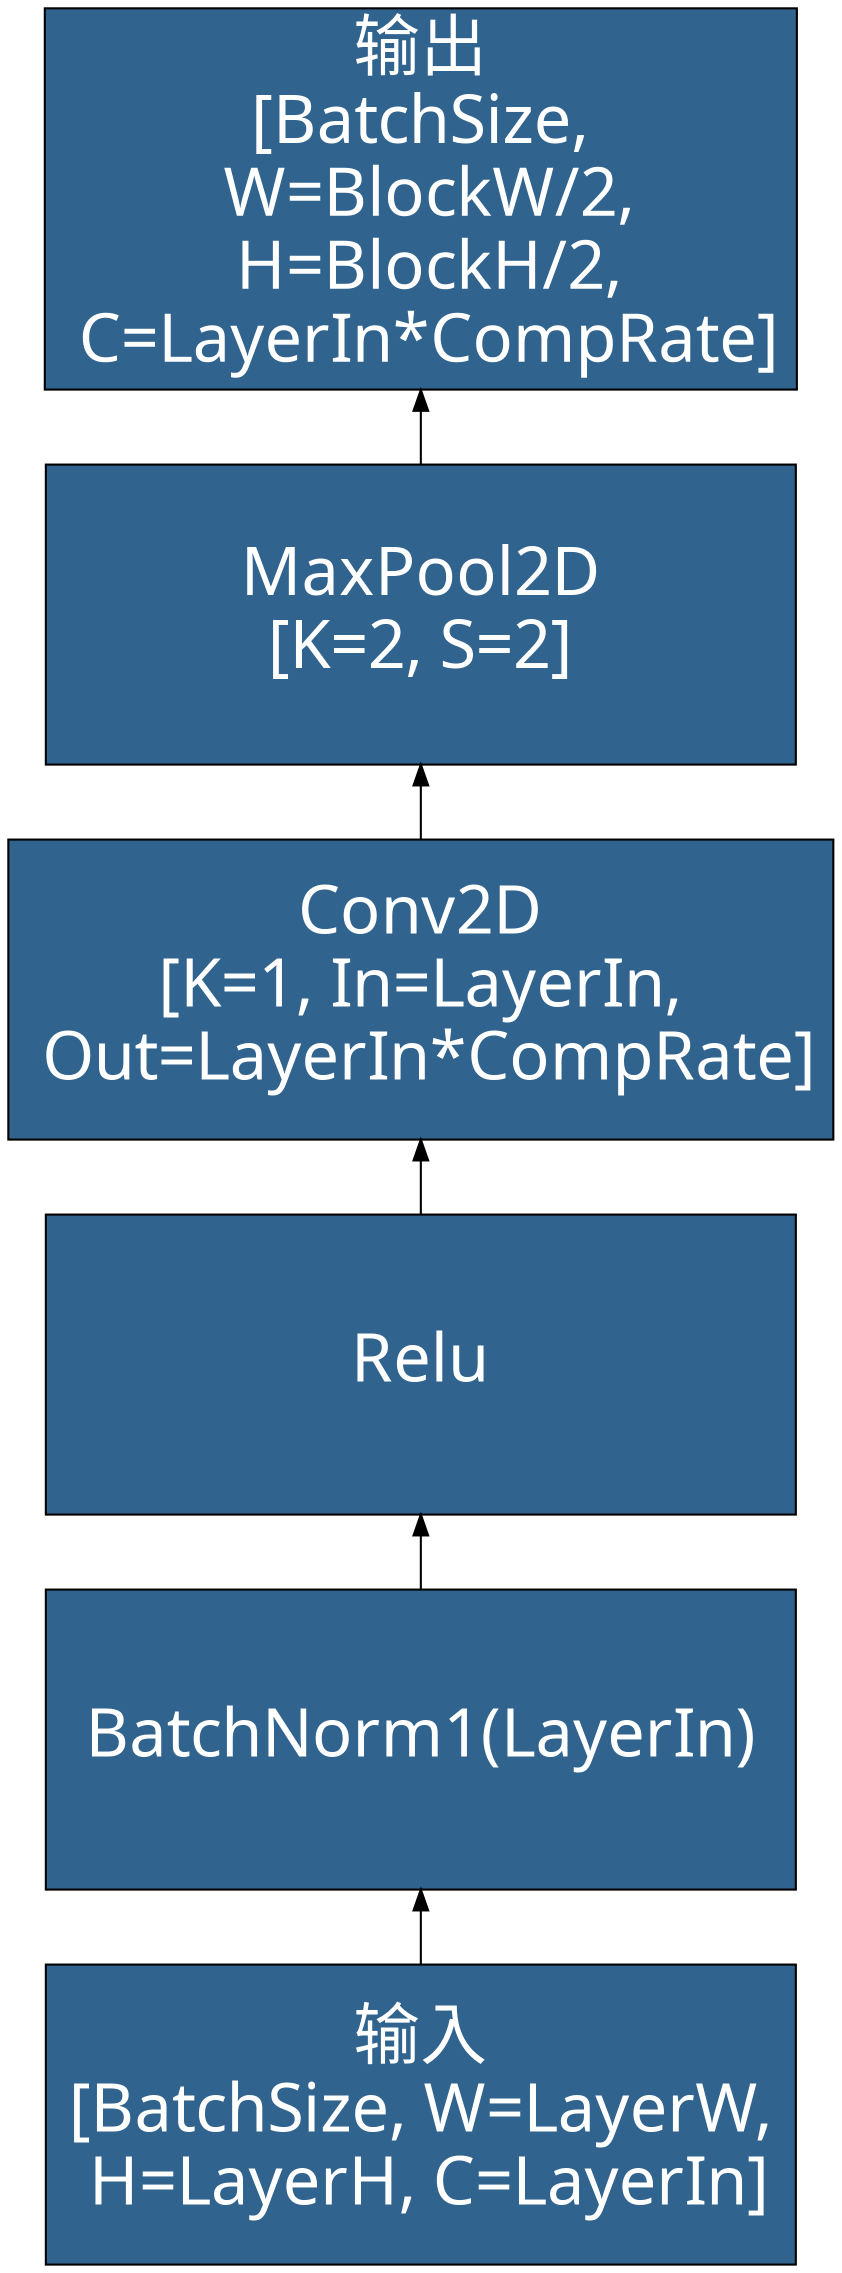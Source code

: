 digraph TransitionLayer {
	rankdir=BT
    node [
		style=filled, 
		color=Black
		fontcolor=White, 
		fillcolor="#30638e", 
		fontname="SimHei",
		fontsize=32,
		width=5, height=2,
		shape="box",
	]
    inp [label="输入\n[BatchSize, W=LayerW,\n H=LayerH, C=LayerIn]"]
    bn [label="BatchNorm1(LayerIn)"]
    relu  [label="Relu"]
    conv [label="Conv2D\n[K=1, In=LayerIn,\n Out=LayerIn*CompRate]"]
    maxpool [label="MaxPool2D\n[K=2, S=2]"]
    oup [label="输出\n[BatchSize,\n W=BlockW/2,\n H=BlockH/2,\n C=LayerIn*CompRate]"]

    inp -> bn -> relu -> conv -> maxpool -> oup
}